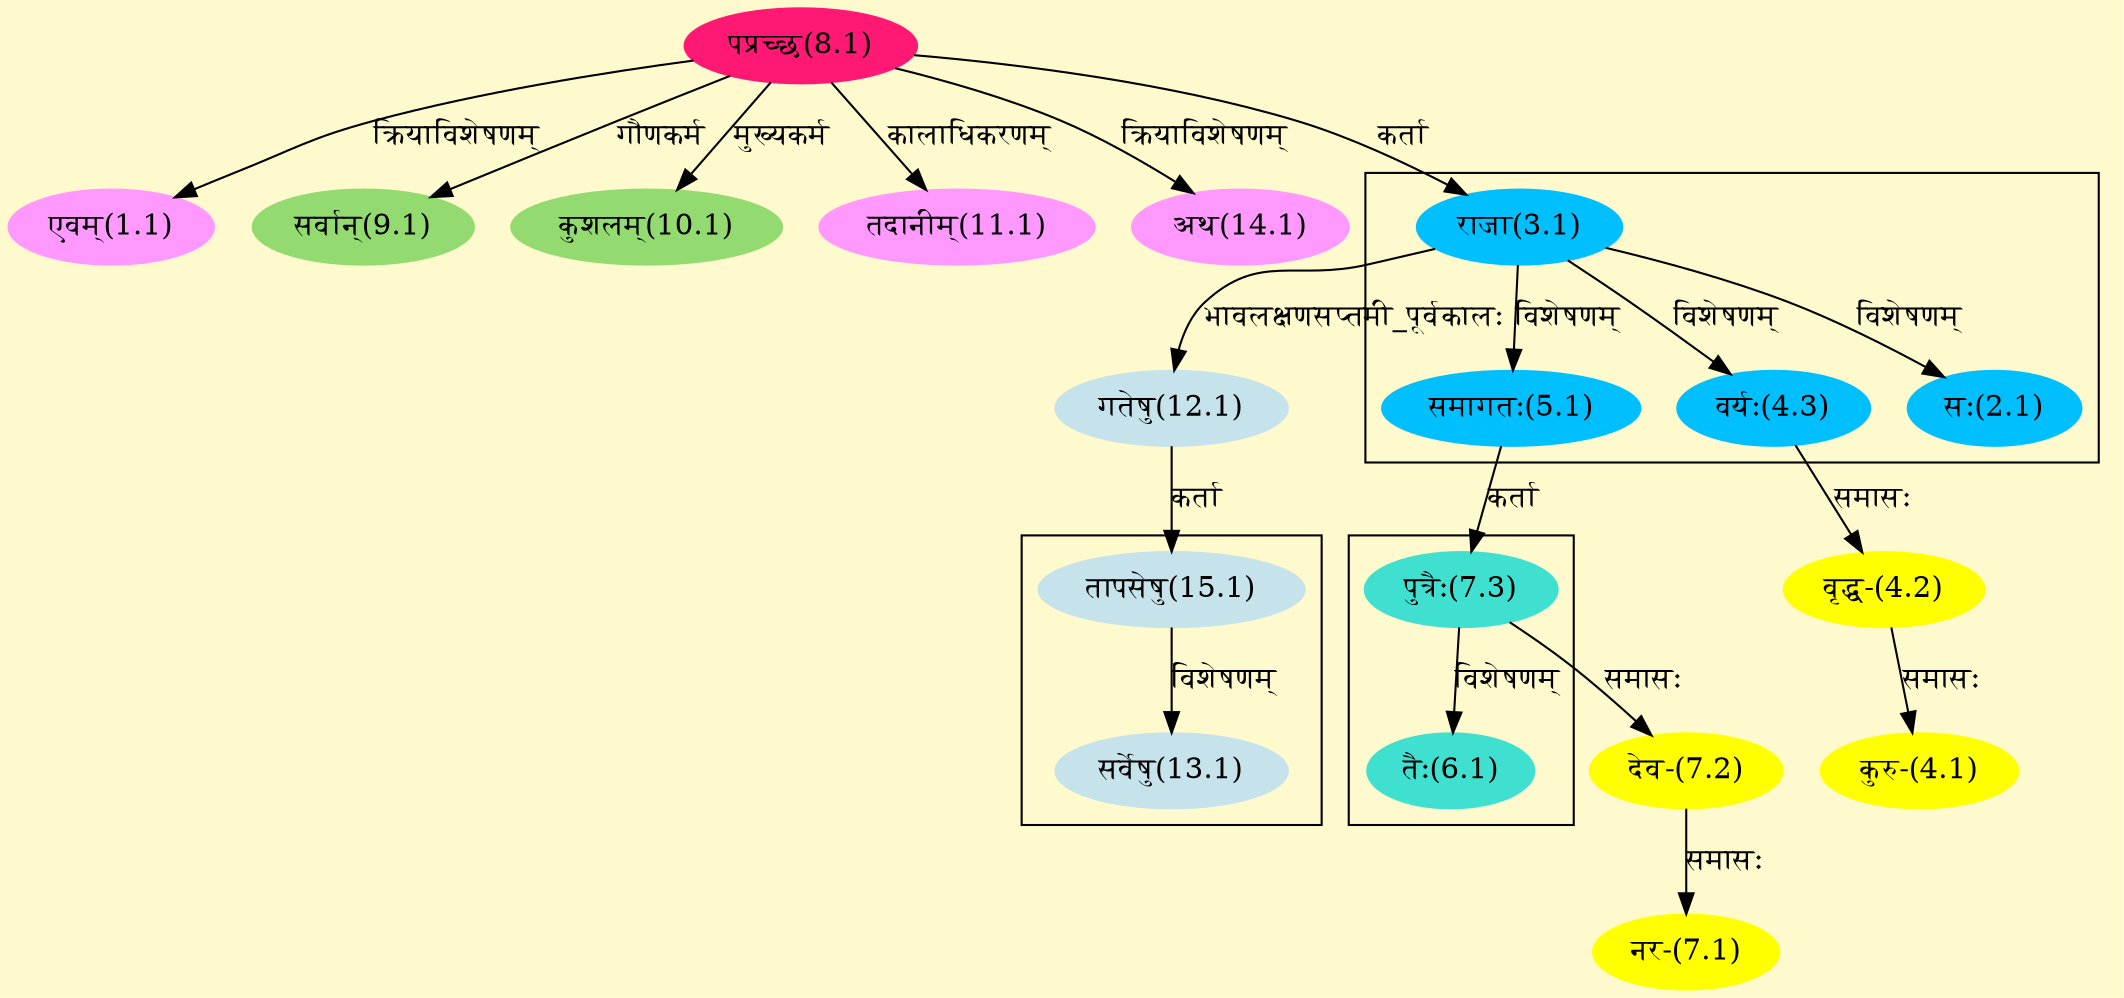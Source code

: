 digraph G{
rankdir=BT;
 compound=true;
 bgcolor="lemonchiffon1";

subgraph cluster_1{
Node2_1 [style=filled, color="#00BFFF" label = "सः(2.1)"]
Node3_1 [style=filled, color="#00BFFF" label = "राजा(3.1)"]
Node4_3 [style=filled, color="#00BFFF" label = "वर्यः(4.3)"]
Node5_1 [style=filled, color="#00BFFF" label = "समागतः(5.1)"]

}

subgraph cluster_2{
Node6_1 [style=filled, color="#40E0D0" label = "तैः(6.1)"]
Node7_3 [style=filled, color="#40E0D0" label = "पुत्रैः(7.3)"]

}

subgraph cluster_3{
Node13_1 [style=filled, color="#C6E2EB" label = "सर्वेषु(13.1)"]
Node15_1 [style=filled, color="#C6E2EB" label = "तापसेषु(15.1)"]

}
Node1_1 [style=filled, color="#FF99FF" label = "एवम्(1.1)"]
Node8_1 [style=filled, color="#FF1975" label = "पप्रच्छ(8.1)"]
Node3_1 [style=filled, color="#00BFFF" label = "राजा(3.1)"]
Node4_1 [style=filled, color="#FFFF00" label = "कुरु-(4.1)"]
Node4_2 [style=filled, color="#FFFF00" label = "वृद्ध-(4.2)"]
Node4_3 [style=filled, color="#00BFFF" label = "वर्यः(4.3)"]
Node7_1 [style=filled, color="#FFFF00" label = "नर-(7.1)"]
Node7_2 [style=filled, color="#FFFF00" label = "देव-(7.2)"]
Node7_3 [style=filled, color="#40E0D0" label = "पुत्रैः(7.3)"]
Node5_1 [style=filled, color="#00BFFF" label = "समागतः(5.1)"]
Node [style=filled, color="" label = "()"]
Node9_1 [style=filled, color="#93DB70" label = "सर्वान्(9.1)"]
Node10_1 [style=filled, color="#93DB70" label = "कुशलम्(10.1)"]
Node11_1 [style=filled, color="#FF99FF" label = "तदानीम्(11.1)"]
Node12_1 [style=filled, color="#C6E2EB" label = "गतेषु(12.1)"]
Node14_1 [style=filled, color="#FF99FF" label = "अथ(14.1)"]
Node15_1 [style=filled, color="#C6E2EB" label = "तापसेषु(15.1)"]
/* Start of Relations section */

Node1_1 -> Node8_1 [  label="क्रियाविशेषणम्"  dir="back" ]
Node2_1 -> Node3_1 [  label="विशेषणम्"  dir="back" ]
Node3_1 -> Node8_1 [  label="कर्ता"  dir="back" ]
Node4_1 -> Node4_2 [  label="समासः"  dir="back" ]
Node4_2 -> Node4_3 [  label="समासः"  dir="back" ]
Node4_3 -> Node3_1 [  label="विशेषणम्"  dir="back" ]
Node5_1 -> Node3_1 [  label="विशेषणम्"  dir="back" ]
Node6_1 -> Node7_3 [  label="विशेषणम्"  dir="back" ]
Node7_1 -> Node7_2 [  label="समासः"  dir="back" ]
Node7_2 -> Node7_3 [  label="समासः"  dir="back" ]
Node7_3 -> Node5_1 [  label="कर्ता"  dir="back" ]
Node9_1 -> Node8_1 [  label="गौणकर्म"  dir="back" ]
Node10_1 -> Node8_1 [  label="मुख्यकर्म"  dir="back" ]
Node11_1 -> Node8_1 [  label="कालाधिकरणम्"  dir="back" ]
Node12_1 -> Node3_1 [  label="भावलक्षणसप्तमी_पूर्वकालः"  dir="back" ]
Node13_1 -> Node15_1 [  label="विशेषणम्"  dir="back" ]
Node14_1 -> Node8_1 [  label="क्रियाविशेषणम्"  dir="back" ]
Node15_1 -> Node12_1 [  label="कर्ता"  dir="back" ]
}
